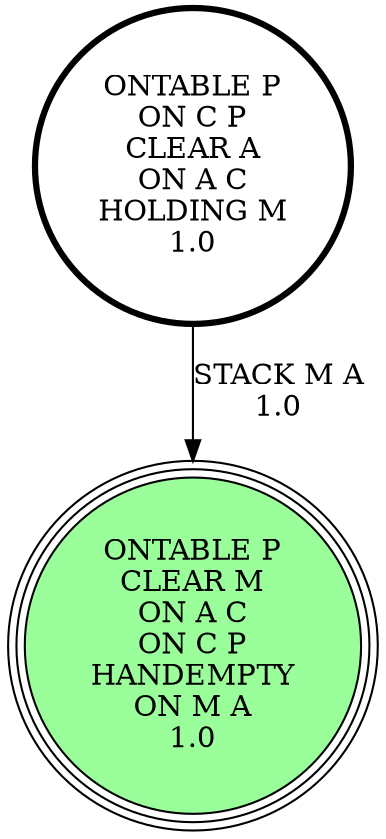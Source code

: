 digraph {
"ONTABLE P\nON C P\nCLEAR A\nON A C\nHOLDING M\n1.0\n" -> "ONTABLE P\nCLEAR M\nON A C\nON C P\nHANDEMPTY\nON M A\n1.0\n"[label="STACK M A\n1.0\n"];
"ONTABLE P\nCLEAR M\nON A C\nON C P\nHANDEMPTY\nON M A\n1.0\n" [shape=circle, style=filled, fillcolor=palegreen1, peripheries=3];
"ONTABLE P\nON C P\nCLEAR A\nON A C\nHOLDING M\n1.0\n" [shape=circle, penwidth=3];
"ONTABLE P\nCLEAR M\nON A C\nON C P\nHANDEMPTY\nON M A\n1.0\n" [shape=circle, style=filled, fillcolor=palegreen1, peripheries=3];
}
